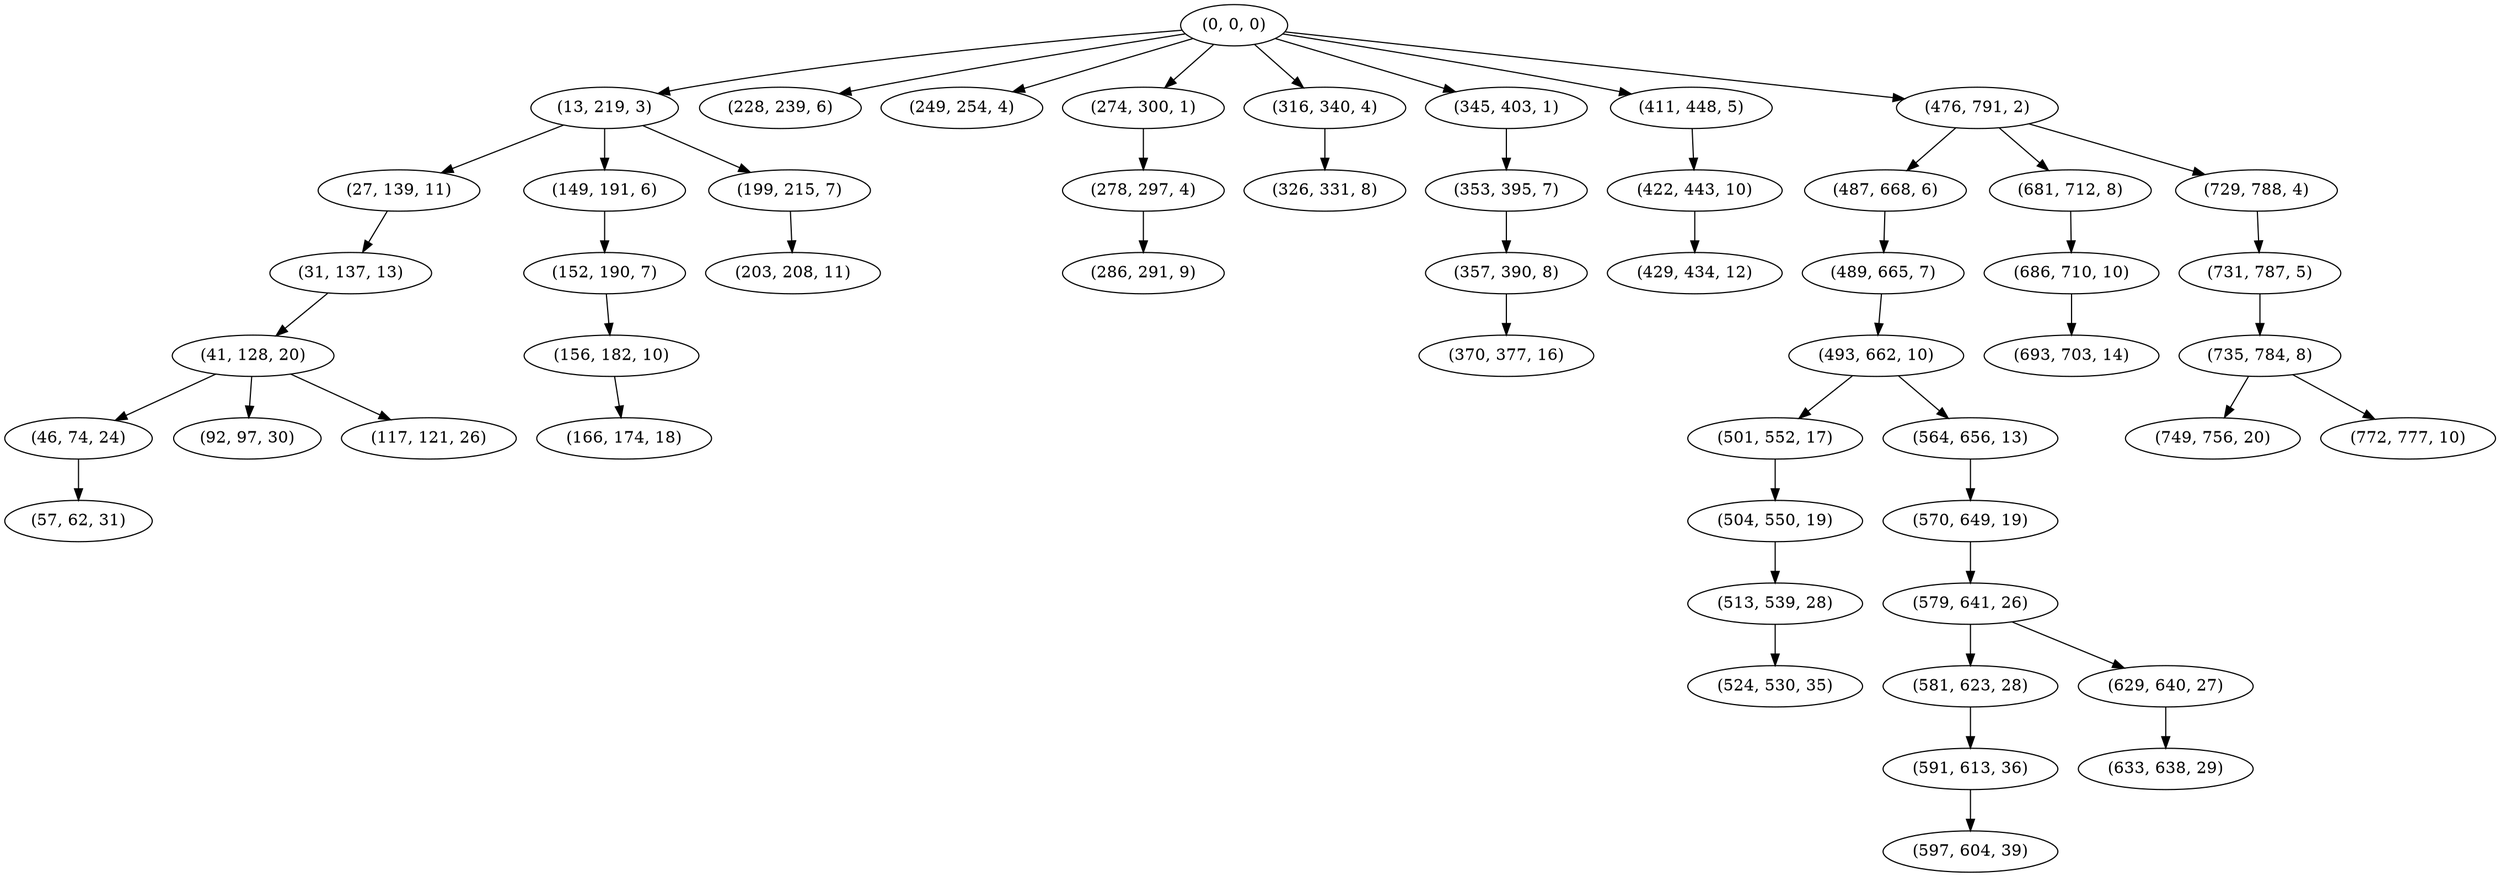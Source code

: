 digraph tree {
    "(0, 0, 0)";
    "(13, 219, 3)";
    "(27, 139, 11)";
    "(31, 137, 13)";
    "(41, 128, 20)";
    "(46, 74, 24)";
    "(57, 62, 31)";
    "(92, 97, 30)";
    "(117, 121, 26)";
    "(149, 191, 6)";
    "(152, 190, 7)";
    "(156, 182, 10)";
    "(166, 174, 18)";
    "(199, 215, 7)";
    "(203, 208, 11)";
    "(228, 239, 6)";
    "(249, 254, 4)";
    "(274, 300, 1)";
    "(278, 297, 4)";
    "(286, 291, 9)";
    "(316, 340, 4)";
    "(326, 331, 8)";
    "(345, 403, 1)";
    "(353, 395, 7)";
    "(357, 390, 8)";
    "(370, 377, 16)";
    "(411, 448, 5)";
    "(422, 443, 10)";
    "(429, 434, 12)";
    "(476, 791, 2)";
    "(487, 668, 6)";
    "(489, 665, 7)";
    "(493, 662, 10)";
    "(501, 552, 17)";
    "(504, 550, 19)";
    "(513, 539, 28)";
    "(524, 530, 35)";
    "(564, 656, 13)";
    "(570, 649, 19)";
    "(579, 641, 26)";
    "(581, 623, 28)";
    "(591, 613, 36)";
    "(597, 604, 39)";
    "(629, 640, 27)";
    "(633, 638, 29)";
    "(681, 712, 8)";
    "(686, 710, 10)";
    "(693, 703, 14)";
    "(729, 788, 4)";
    "(731, 787, 5)";
    "(735, 784, 8)";
    "(749, 756, 20)";
    "(772, 777, 10)";
    "(0, 0, 0)" -> "(13, 219, 3)";
    "(0, 0, 0)" -> "(228, 239, 6)";
    "(0, 0, 0)" -> "(249, 254, 4)";
    "(0, 0, 0)" -> "(274, 300, 1)";
    "(0, 0, 0)" -> "(316, 340, 4)";
    "(0, 0, 0)" -> "(345, 403, 1)";
    "(0, 0, 0)" -> "(411, 448, 5)";
    "(0, 0, 0)" -> "(476, 791, 2)";
    "(13, 219, 3)" -> "(27, 139, 11)";
    "(13, 219, 3)" -> "(149, 191, 6)";
    "(13, 219, 3)" -> "(199, 215, 7)";
    "(27, 139, 11)" -> "(31, 137, 13)";
    "(31, 137, 13)" -> "(41, 128, 20)";
    "(41, 128, 20)" -> "(46, 74, 24)";
    "(41, 128, 20)" -> "(92, 97, 30)";
    "(41, 128, 20)" -> "(117, 121, 26)";
    "(46, 74, 24)" -> "(57, 62, 31)";
    "(149, 191, 6)" -> "(152, 190, 7)";
    "(152, 190, 7)" -> "(156, 182, 10)";
    "(156, 182, 10)" -> "(166, 174, 18)";
    "(199, 215, 7)" -> "(203, 208, 11)";
    "(274, 300, 1)" -> "(278, 297, 4)";
    "(278, 297, 4)" -> "(286, 291, 9)";
    "(316, 340, 4)" -> "(326, 331, 8)";
    "(345, 403, 1)" -> "(353, 395, 7)";
    "(353, 395, 7)" -> "(357, 390, 8)";
    "(357, 390, 8)" -> "(370, 377, 16)";
    "(411, 448, 5)" -> "(422, 443, 10)";
    "(422, 443, 10)" -> "(429, 434, 12)";
    "(476, 791, 2)" -> "(487, 668, 6)";
    "(476, 791, 2)" -> "(681, 712, 8)";
    "(476, 791, 2)" -> "(729, 788, 4)";
    "(487, 668, 6)" -> "(489, 665, 7)";
    "(489, 665, 7)" -> "(493, 662, 10)";
    "(493, 662, 10)" -> "(501, 552, 17)";
    "(493, 662, 10)" -> "(564, 656, 13)";
    "(501, 552, 17)" -> "(504, 550, 19)";
    "(504, 550, 19)" -> "(513, 539, 28)";
    "(513, 539, 28)" -> "(524, 530, 35)";
    "(564, 656, 13)" -> "(570, 649, 19)";
    "(570, 649, 19)" -> "(579, 641, 26)";
    "(579, 641, 26)" -> "(581, 623, 28)";
    "(579, 641, 26)" -> "(629, 640, 27)";
    "(581, 623, 28)" -> "(591, 613, 36)";
    "(591, 613, 36)" -> "(597, 604, 39)";
    "(629, 640, 27)" -> "(633, 638, 29)";
    "(681, 712, 8)" -> "(686, 710, 10)";
    "(686, 710, 10)" -> "(693, 703, 14)";
    "(729, 788, 4)" -> "(731, 787, 5)";
    "(731, 787, 5)" -> "(735, 784, 8)";
    "(735, 784, 8)" -> "(749, 756, 20)";
    "(735, 784, 8)" -> "(772, 777, 10)";
}
